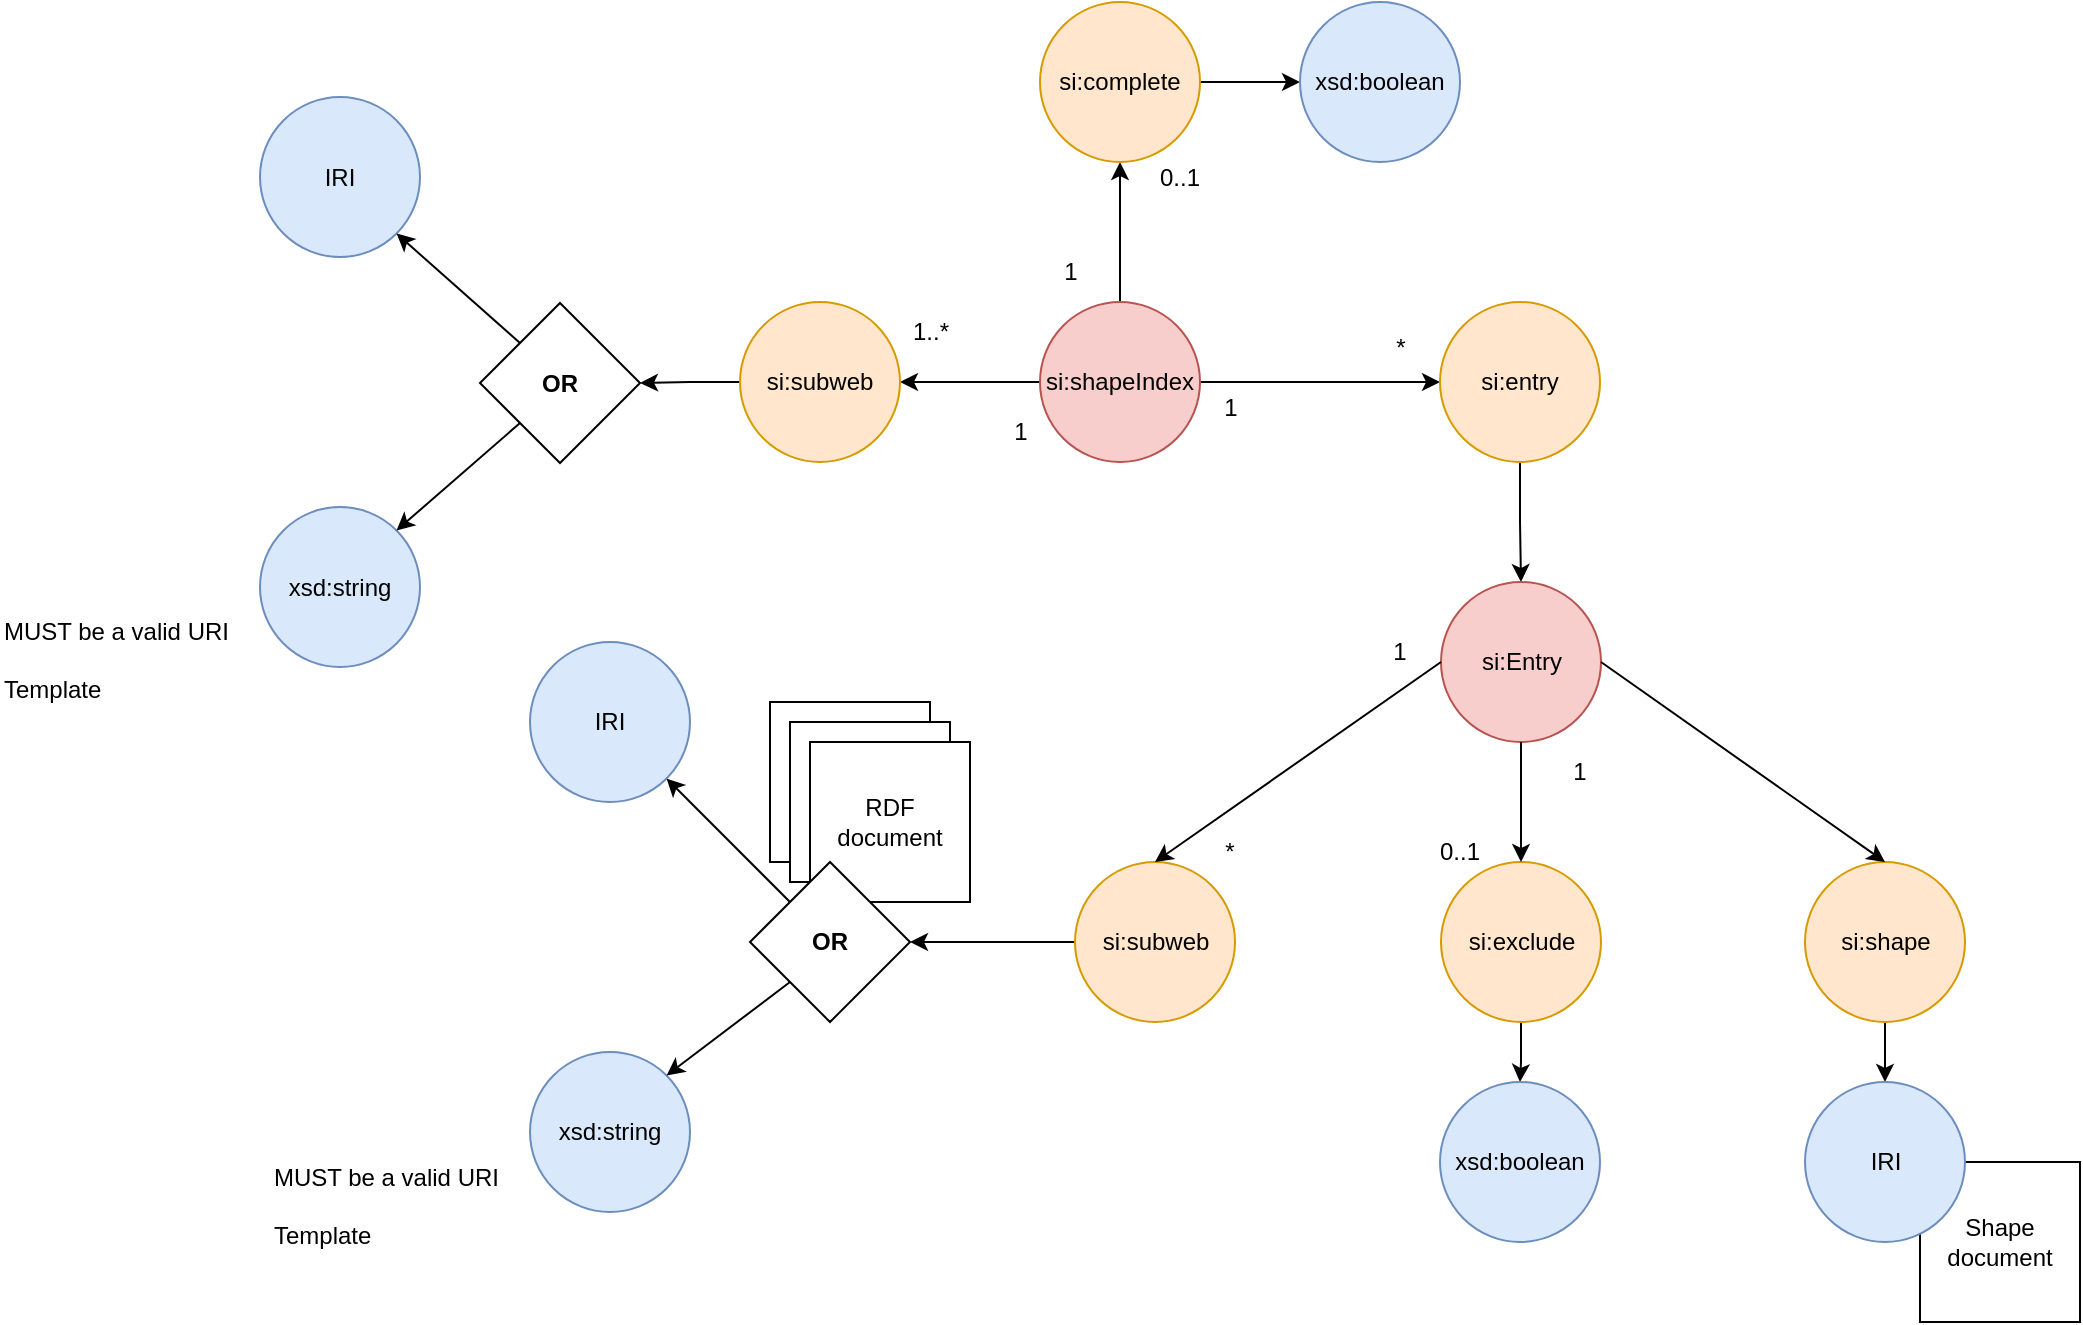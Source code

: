 <mxfile version="24.7.8">
  <diagram name="Page-1" id="_JZT5JnoTkvcQPtU1PSP">
    <mxGraphModel dx="2274" dy="1975" grid="1" gridSize="10" guides="1" tooltips="1" connect="1" arrows="1" fold="1" page="1" pageScale="1" pageWidth="850" pageHeight="1100" math="0" shadow="0">
      <root>
        <mxCell id="0" />
        <mxCell id="1" parent="0" />
        <mxCell id="T6qtZTFMgPrJZFWfyIdF-3" style="edgeStyle=orthogonalEdgeStyle;rounded=0;orthogonalLoop=1;jettySize=auto;html=1;" parent="1" source="T6qtZTFMgPrJZFWfyIdF-1" target="T6qtZTFMgPrJZFWfyIdF-2" edge="1">
          <mxGeometry relative="1" as="geometry" />
        </mxCell>
        <mxCell id="T6qtZTFMgPrJZFWfyIdF-27" style="edgeStyle=orthogonalEdgeStyle;rounded=0;orthogonalLoop=1;jettySize=auto;html=1;entryX=0.5;entryY=1;entryDx=0;entryDy=0;" parent="1" source="T6qtZTFMgPrJZFWfyIdF-1" target="T6qtZTFMgPrJZFWfyIdF-26" edge="1">
          <mxGeometry relative="1" as="geometry" />
        </mxCell>
        <mxCell id="T6qtZTFMgPrJZFWfyIdF-34" style="edgeStyle=orthogonalEdgeStyle;rounded=0;orthogonalLoop=1;jettySize=auto;html=1;" parent="1" source="T6qtZTFMgPrJZFWfyIdF-1" target="T6qtZTFMgPrJZFWfyIdF-33" edge="1">
          <mxGeometry relative="1" as="geometry" />
        </mxCell>
        <mxCell id="T6qtZTFMgPrJZFWfyIdF-1" value="si:shapeIndex" style="ellipse;whiteSpace=wrap;html=1;aspect=fixed;fillColor=#f8cecc;strokeColor=#b85450;" parent="1" vertex="1">
          <mxGeometry x="120" y="120" width="80" height="80" as="geometry" />
        </mxCell>
        <mxCell id="5tv7Jn4kMO8vfNmnEIEy-8" style="edgeStyle=orthogonalEdgeStyle;rounded=0;orthogonalLoop=1;jettySize=auto;html=1;" parent="1" source="T6qtZTFMgPrJZFWfyIdF-2" target="5tv7Jn4kMO8vfNmnEIEy-7" edge="1">
          <mxGeometry relative="1" as="geometry" />
        </mxCell>
        <mxCell id="T6qtZTFMgPrJZFWfyIdF-2" value="si:entry" style="ellipse;whiteSpace=wrap;html=1;aspect=fixed;fillColor=#ffe6cc;strokeColor=#d79b00;" parent="1" vertex="1">
          <mxGeometry x="320" y="120" width="80" height="80" as="geometry" />
        </mxCell>
        <mxCell id="5tv7Jn4kMO8vfNmnEIEy-22" style="edgeStyle=orthogonalEdgeStyle;rounded=0;orthogonalLoop=1;jettySize=auto;html=1;entryX=1;entryY=0.5;entryDx=0;entryDy=0;" parent="1" source="T6qtZTFMgPrJZFWfyIdF-4" target="5tv7Jn4kMO8vfNmnEIEy-18" edge="1">
          <mxGeometry relative="1" as="geometry" />
        </mxCell>
        <mxCell id="T6qtZTFMgPrJZFWfyIdF-4" value="si:subweb" style="ellipse;whiteSpace=wrap;html=1;aspect=fixed;fillColor=#ffe6cc;strokeColor=#d79b00;flipH=1;" parent="1" vertex="1">
          <mxGeometry x="137.5" y="400" width="80" height="80" as="geometry" />
        </mxCell>
        <mxCell id="5tv7Jn4kMO8vfNmnEIEy-4" style="edgeStyle=orthogonalEdgeStyle;rounded=0;orthogonalLoop=1;jettySize=auto;html=1;" parent="1" source="T6qtZTFMgPrJZFWfyIdF-5" target="5tv7Jn4kMO8vfNmnEIEy-3" edge="1">
          <mxGeometry relative="1" as="geometry" />
        </mxCell>
        <mxCell id="T6qtZTFMgPrJZFWfyIdF-5" value="si:shape" style="ellipse;whiteSpace=wrap;html=1;aspect=fixed;fillColor=#ffe6cc;strokeColor=#d79b00;" parent="1" vertex="1">
          <mxGeometry x="502.5" y="400" width="80" height="80" as="geometry" />
        </mxCell>
        <mxCell id="T6qtZTFMgPrJZFWfyIdF-8" value="1" style="text;html=1;align=center;verticalAlign=middle;resizable=0;points=[];autosize=1;strokeColor=none;fillColor=none;" parent="1" vertex="1">
          <mxGeometry x="200" y="158" width="30" height="30" as="geometry" />
        </mxCell>
        <mxCell id="T6qtZTFMgPrJZFWfyIdF-9" value="*" style="text;html=1;align=center;verticalAlign=middle;resizable=0;points=[];autosize=1;strokeColor=none;fillColor=none;" parent="1" vertex="1">
          <mxGeometry x="285" y="128" width="30" height="30" as="geometry" />
        </mxCell>
        <mxCell id="T6qtZTFMgPrJZFWfyIdF-13" value="Shape document" style="whiteSpace=wrap;html=1;aspect=fixed;" parent="1" vertex="1">
          <mxGeometry x="560" y="550" width="80" height="80" as="geometry" />
        </mxCell>
        <mxCell id="T6qtZTFMgPrJZFWfyIdF-14" value="RDF document" style="whiteSpace=wrap;html=1;aspect=fixed;" parent="1" vertex="1">
          <mxGeometry x="-15" y="320" width="80" height="80" as="geometry" />
        </mxCell>
        <mxCell id="T6qtZTFMgPrJZFWfyIdF-21" value="RDF document" style="whiteSpace=wrap;html=1;aspect=fixed;" parent="1" vertex="1">
          <mxGeometry x="-5" y="330" width="80" height="80" as="geometry" />
        </mxCell>
        <mxCell id="T6qtZTFMgPrJZFWfyIdF-22" value="RDF document" style="whiteSpace=wrap;html=1;aspect=fixed;" parent="1" vertex="1">
          <mxGeometry x="5" y="340" width="80" height="80" as="geometry" />
        </mxCell>
        <mxCell id="T6qtZTFMgPrJZFWfyIdF-38" style="edgeStyle=orthogonalEdgeStyle;rounded=0;orthogonalLoop=1;jettySize=auto;html=1;" parent="1" source="T6qtZTFMgPrJZFWfyIdF-23" target="T6qtZTFMgPrJZFWfyIdF-37" edge="1">
          <mxGeometry relative="1" as="geometry" />
        </mxCell>
        <mxCell id="T6qtZTFMgPrJZFWfyIdF-23" value="si:exclude" style="ellipse;whiteSpace=wrap;html=1;aspect=fixed;fillColor=#ffe6cc;strokeColor=#d79b00;" parent="1" vertex="1">
          <mxGeometry x="320.5" y="400" width="80" height="80" as="geometry" />
        </mxCell>
        <mxCell id="T6qtZTFMgPrJZFWfyIdF-31" style="edgeStyle=orthogonalEdgeStyle;rounded=0;orthogonalLoop=1;jettySize=auto;html=1;" parent="1" source="T6qtZTFMgPrJZFWfyIdF-26" target="T6qtZTFMgPrJZFWfyIdF-30" edge="1">
          <mxGeometry relative="1" as="geometry" />
        </mxCell>
        <mxCell id="T6qtZTFMgPrJZFWfyIdF-26" value="si:complete" style="ellipse;whiteSpace=wrap;html=1;aspect=fixed;fillColor=#ffe6cc;strokeColor=#d79b00;" parent="1" vertex="1">
          <mxGeometry x="120" y="-30" width="80" height="80" as="geometry" />
        </mxCell>
        <mxCell id="T6qtZTFMgPrJZFWfyIdF-30" value="xsd:boolean" style="ellipse;whiteSpace=wrap;html=1;aspect=fixed;fillColor=#dae8fc;strokeColor=#6c8ebf;" parent="1" vertex="1">
          <mxGeometry x="250" y="-30" width="80" height="80" as="geometry" />
        </mxCell>
        <mxCell id="T6qtZTFMgPrJZFWfyIdF-44" style="edgeStyle=orthogonalEdgeStyle;rounded=0;orthogonalLoop=1;jettySize=auto;html=1;" parent="1" source="T6qtZTFMgPrJZFWfyIdF-33" target="T6qtZTFMgPrJZFWfyIdF-43" edge="1">
          <mxGeometry relative="1" as="geometry" />
        </mxCell>
        <mxCell id="T6qtZTFMgPrJZFWfyIdF-33" value="si:subweb" style="ellipse;whiteSpace=wrap;html=1;aspect=fixed;fillColor=#ffe6cc;strokeColor=#d79b00;" parent="1" vertex="1">
          <mxGeometry x="-30" y="120" width="80" height="80" as="geometry" />
        </mxCell>
        <mxCell id="T6qtZTFMgPrJZFWfyIdF-35" value="1" style="text;html=1;align=center;verticalAlign=middle;resizable=0;points=[];autosize=1;strokeColor=none;fillColor=none;" parent="1" vertex="1">
          <mxGeometry x="95" y="170" width="30" height="30" as="geometry" />
        </mxCell>
        <mxCell id="T6qtZTFMgPrJZFWfyIdF-36" value="1..*" style="text;html=1;align=center;verticalAlign=middle;resizable=0;points=[];autosize=1;strokeColor=none;fillColor=none;" parent="1" vertex="1">
          <mxGeometry x="45" y="120" width="40" height="30" as="geometry" />
        </mxCell>
        <mxCell id="T6qtZTFMgPrJZFWfyIdF-37" value="xsd:boolean" style="ellipse;whiteSpace=wrap;html=1;aspect=fixed;fillColor=#dae8fc;strokeColor=#6c8ebf;" parent="1" vertex="1">
          <mxGeometry x="320" y="510" width="80" height="80" as="geometry" />
        </mxCell>
        <mxCell id="T6qtZTFMgPrJZFWfyIdF-39" value="IRI" style="ellipse;whiteSpace=wrap;html=1;aspect=fixed;fillColor=#dae8fc;strokeColor=#6c8ebf;" parent="1" vertex="1">
          <mxGeometry x="-270" y="17.5" width="80" height="80" as="geometry" />
        </mxCell>
        <mxCell id="T6qtZTFMgPrJZFWfyIdF-40" value="xsd:string" style="ellipse;whiteSpace=wrap;html=1;aspect=fixed;fillColor=#dae8fc;strokeColor=#6c8ebf;" parent="1" vertex="1">
          <mxGeometry x="-270" y="222.5" width="80" height="80" as="geometry" />
        </mxCell>
        <mxCell id="T6qtZTFMgPrJZFWfyIdF-43" value="&lt;b&gt;OR&lt;/b&gt;" style="rhombus;whiteSpace=wrap;html=1;" parent="1" vertex="1">
          <mxGeometry x="-160" y="120.5" width="80" height="80" as="geometry" />
        </mxCell>
        <mxCell id="T6qtZTFMgPrJZFWfyIdF-54" value="&lt;h1 style=&quot;margin-top: 0px;&quot;&gt;&lt;span style=&quot;background-color: initial; font-size: 12px; font-weight: normal;&quot;&gt;MUST be a valid&amp;nbsp;&lt;/span&gt;&lt;span style=&quot;background-color: initial; font-size: 12px; font-weight: normal;&quot;&gt;URI Template&lt;/span&gt;&lt;/h1&gt;" style="text;html=1;whiteSpace=wrap;overflow=hidden;rounded=0;" parent="1" vertex="1">
          <mxGeometry x="-400" y="260" width="140" height="80" as="geometry" />
        </mxCell>
        <mxCell id="T6qtZTFMgPrJZFWfyIdF-55" value="" style="endArrow=classic;html=1;rounded=0;entryX=1;entryY=1;entryDx=0;entryDy=0;exitX=0;exitY=0;exitDx=0;exitDy=0;" parent="1" source="T6qtZTFMgPrJZFWfyIdF-43" target="T6qtZTFMgPrJZFWfyIdF-39" edge="1">
          <mxGeometry width="50" height="50" relative="1" as="geometry">
            <mxPoint x="-80" y="150" as="sourcePoint" />
            <mxPoint x="-30" y="100" as="targetPoint" />
          </mxGeometry>
        </mxCell>
        <mxCell id="T6qtZTFMgPrJZFWfyIdF-56" value="" style="endArrow=classic;html=1;rounded=0;exitX=0;exitY=1;exitDx=0;exitDy=0;entryX=1;entryY=0;entryDx=0;entryDy=0;" parent="1" source="T6qtZTFMgPrJZFWfyIdF-43" target="T6qtZTFMgPrJZFWfyIdF-40" edge="1">
          <mxGeometry width="50" height="50" relative="1" as="geometry">
            <mxPoint x="-80" y="150" as="sourcePoint" />
            <mxPoint x="-30" y="100" as="targetPoint" />
          </mxGeometry>
        </mxCell>
        <mxCell id="6PYYxKZ_XRir4Kuf4Ip_-1" value="0..1" style="text;html=1;align=center;verticalAlign=middle;whiteSpace=wrap;rounded=0;" parent="1" vertex="1">
          <mxGeometry x="160" y="42.5" width="60" height="30" as="geometry" />
        </mxCell>
        <mxCell id="6PYYxKZ_XRir4Kuf4Ip_-2" value="1" style="text;html=1;align=center;verticalAlign=middle;resizable=0;points=[];autosize=1;strokeColor=none;fillColor=none;" parent="1" vertex="1">
          <mxGeometry x="120" y="90" width="30" height="30" as="geometry" />
        </mxCell>
        <mxCell id="5tv7Jn4kMO8vfNmnEIEy-3" value="IRI" style="ellipse;whiteSpace=wrap;html=1;aspect=fixed;fillColor=#dae8fc;strokeColor=#6c8ebf;" parent="1" vertex="1">
          <mxGeometry x="502.5" y="510" width="80" height="80" as="geometry" />
        </mxCell>
        <mxCell id="5tv7Jn4kMO8vfNmnEIEy-7" value="si:Entry" style="ellipse;whiteSpace=wrap;html=1;aspect=fixed;fillColor=#f8cecc;strokeColor=#b85450;" parent="1" vertex="1">
          <mxGeometry x="320.5" y="260" width="80" height="80" as="geometry" />
        </mxCell>
        <mxCell id="5tv7Jn4kMO8vfNmnEIEy-9" value="" style="endArrow=classic;html=1;rounded=0;exitX=0;exitY=0.5;exitDx=0;exitDy=0;entryX=0.5;entryY=0;entryDx=0;entryDy=0;" parent="1" source="5tv7Jn4kMO8vfNmnEIEy-7" target="T6qtZTFMgPrJZFWfyIdF-4" edge="1">
          <mxGeometry width="50" height="50" relative="1" as="geometry">
            <mxPoint x="320" y="370" as="sourcePoint" />
            <mxPoint x="370" y="320" as="targetPoint" />
          </mxGeometry>
        </mxCell>
        <mxCell id="5tv7Jn4kMO8vfNmnEIEy-10" value="" style="endArrow=classic;html=1;rounded=0;exitX=0.5;exitY=1;exitDx=0;exitDy=0;" parent="1" source="5tv7Jn4kMO8vfNmnEIEy-7" target="T6qtZTFMgPrJZFWfyIdF-23" edge="1">
          <mxGeometry width="50" height="50" relative="1" as="geometry">
            <mxPoint x="320" y="370" as="sourcePoint" />
            <mxPoint x="370" y="320" as="targetPoint" />
          </mxGeometry>
        </mxCell>
        <mxCell id="5tv7Jn4kMO8vfNmnEIEy-11" value="" style="endArrow=classic;html=1;rounded=0;exitX=1;exitY=0.5;exitDx=0;exitDy=0;entryX=0.5;entryY=0;entryDx=0;entryDy=0;" parent="1" source="5tv7Jn4kMO8vfNmnEIEy-7" target="T6qtZTFMgPrJZFWfyIdF-5" edge="1">
          <mxGeometry width="50" height="50" relative="1" as="geometry">
            <mxPoint x="371" y="350" as="sourcePoint" />
            <mxPoint x="371" y="410" as="targetPoint" />
          </mxGeometry>
        </mxCell>
        <mxCell id="5tv7Jn4kMO8vfNmnEIEy-12" value="1" style="text;html=1;align=center;verticalAlign=middle;whiteSpace=wrap;rounded=0;" parent="1" vertex="1">
          <mxGeometry x="270" y="280" width="60" height="30" as="geometry" />
        </mxCell>
        <mxCell id="5tv7Jn4kMO8vfNmnEIEy-13" value="*" style="text;html=1;align=center;verticalAlign=middle;whiteSpace=wrap;rounded=0;" parent="1" vertex="1">
          <mxGeometry x="185" y="380" width="60" height="30" as="geometry" />
        </mxCell>
        <mxCell id="5tv7Jn4kMO8vfNmnEIEy-14" value="1" style="text;html=1;align=center;verticalAlign=middle;whiteSpace=wrap;rounded=0;" parent="1" vertex="1">
          <mxGeometry x="360" y="340" width="60" height="30" as="geometry" />
        </mxCell>
        <mxCell id="5tv7Jn4kMO8vfNmnEIEy-15" value="0..1" style="text;html=1;align=center;verticalAlign=middle;whiteSpace=wrap;rounded=0;" parent="1" vertex="1">
          <mxGeometry x="300" y="380" width="60" height="30" as="geometry" />
        </mxCell>
        <mxCell id="5tv7Jn4kMO8vfNmnEIEy-16" value="IRI" style="ellipse;whiteSpace=wrap;html=1;aspect=fixed;fillColor=#dae8fc;strokeColor=#6c8ebf;" parent="1" vertex="1">
          <mxGeometry x="-135" y="290" width="80" height="80" as="geometry" />
        </mxCell>
        <mxCell id="5tv7Jn4kMO8vfNmnEIEy-17" value="xsd:string" style="ellipse;whiteSpace=wrap;html=1;aspect=fixed;fillColor=#dae8fc;strokeColor=#6c8ebf;" parent="1" vertex="1">
          <mxGeometry x="-135" y="495" width="80" height="80" as="geometry" />
        </mxCell>
        <mxCell id="5tv7Jn4kMO8vfNmnEIEy-18" value="&lt;b&gt;OR&lt;/b&gt;" style="rhombus;whiteSpace=wrap;html=1;flipH=1;" parent="1" vertex="1">
          <mxGeometry x="-25" y="400" width="80" height="80" as="geometry" />
        </mxCell>
        <mxCell id="5tv7Jn4kMO8vfNmnEIEy-19" value="&lt;h1 style=&quot;margin-top: 0px;&quot;&gt;&lt;span style=&quot;background-color: initial; font-size: 12px; font-weight: normal;&quot;&gt;MUST be a valid&amp;nbsp;&lt;/span&gt;&lt;span style=&quot;background-color: initial; font-size: 12px; font-weight: normal;&quot;&gt;URI Template&lt;/span&gt;&lt;/h1&gt;" style="text;html=1;whiteSpace=wrap;overflow=hidden;rounded=0;" parent="1" vertex="1">
          <mxGeometry x="-265" y="532.5" width="140" height="80" as="geometry" />
        </mxCell>
        <mxCell id="5tv7Jn4kMO8vfNmnEIEy-20" value="" style="endArrow=classic;html=1;rounded=0;entryX=1;entryY=1;entryDx=0;entryDy=0;exitX=0;exitY=0;exitDx=0;exitDy=0;" parent="1" source="5tv7Jn4kMO8vfNmnEIEy-18" target="5tv7Jn4kMO8vfNmnEIEy-16" edge="1">
          <mxGeometry width="50" height="50" relative="1" as="geometry">
            <mxPoint x="70" y="422.5" as="sourcePoint" />
            <mxPoint x="120" y="372.5" as="targetPoint" />
          </mxGeometry>
        </mxCell>
        <mxCell id="5tv7Jn4kMO8vfNmnEIEy-21" value="" style="endArrow=classic;html=1;rounded=0;exitX=0;exitY=1;exitDx=0;exitDy=0;entryX=1;entryY=0;entryDx=0;entryDy=0;" parent="1" source="5tv7Jn4kMO8vfNmnEIEy-18" target="5tv7Jn4kMO8vfNmnEIEy-17" edge="1">
          <mxGeometry width="50" height="50" relative="1" as="geometry">
            <mxPoint x="70" y="422.5" as="sourcePoint" />
            <mxPoint x="120" y="372.5" as="targetPoint" />
          </mxGeometry>
        </mxCell>
      </root>
    </mxGraphModel>
  </diagram>
</mxfile>
